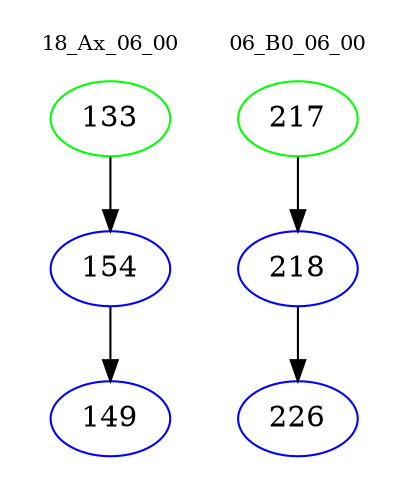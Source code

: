 digraph{
subgraph cluster_0 {
color = white
label = "18_Ax_06_00";
fontsize=10;
T0_133 [label="133", color="green"]
T0_133 -> T0_154 [color="black"]
T0_154 [label="154", color="blue"]
T0_154 -> T0_149 [color="black"]
T0_149 [label="149", color="blue"]
}
subgraph cluster_1 {
color = white
label = "06_B0_06_00";
fontsize=10;
T1_217 [label="217", color="green"]
T1_217 -> T1_218 [color="black"]
T1_218 [label="218", color="blue"]
T1_218 -> T1_226 [color="black"]
T1_226 [label="226", color="blue"]
}
}
